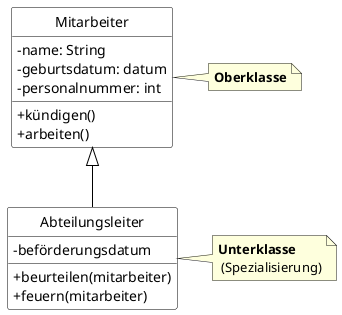 @startuml mitarbeiter
skinparam class{
    BackgroundColor White
    BorderColor Black
    ArrowColor Black
}

class Mitarbeiter{
    - name: String 
    - geburtsdatum: datum 
    - personalnummer: int 
    + kündigen()
    + arbeiten()
}

class Abteilungsleiter{
    - beförderungsdatum
    + beurteilen(mitarbeiter)
    + feuern(mitarbeiter)
}

hide Abteilungsleiter circle 
hide Mitarbeiter circle

Mitarbeiter <|-- Abteilungsleiter

skinparam ClassAttributeIconSize 0

note right of Mitarbeiter: <b>Oberklasse</b>
note right of Abteilungsleiter: <b>Unterklasse</b> \n (Spezialisierung)

@enduml